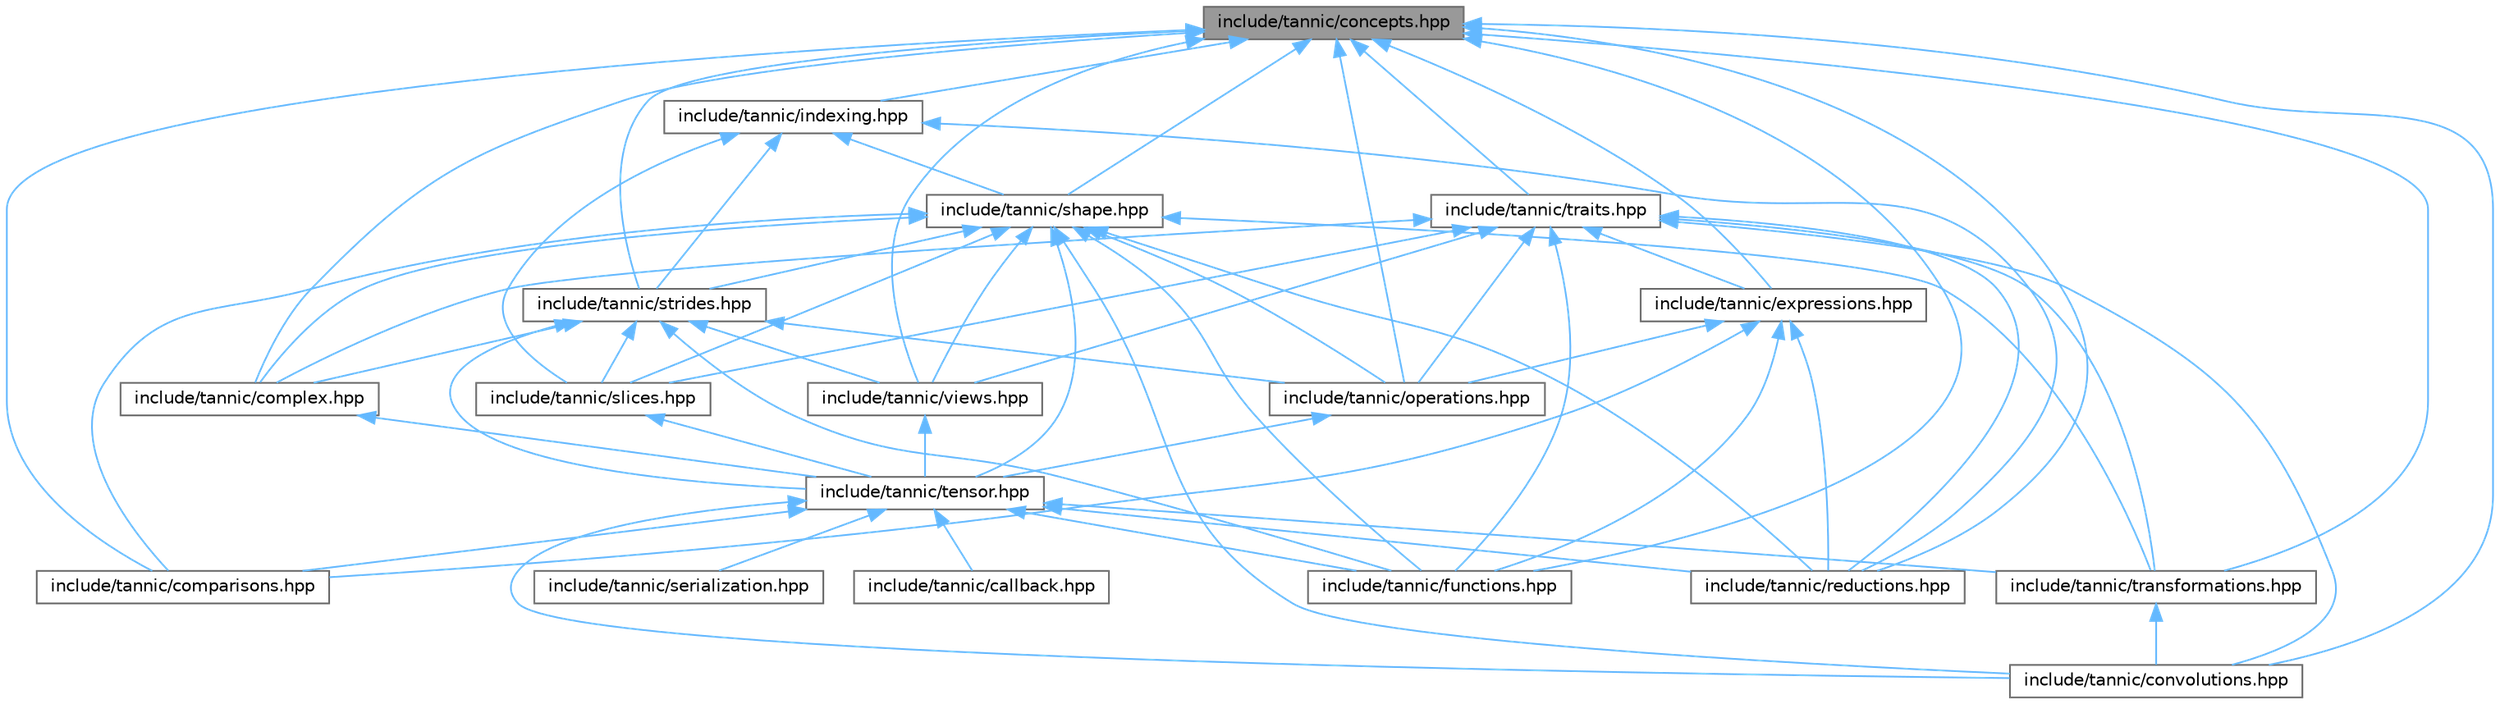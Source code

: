 digraph "include/tannic/concepts.hpp"
{
 // LATEX_PDF_SIZE
  bgcolor="transparent";
  edge [fontname=Helvetica,fontsize=10,labelfontname=Helvetica,labelfontsize=10];
  node [fontname=Helvetica,fontsize=10,shape=box,height=0.2,width=0.4];
  Node1 [id="Node000001",label="include/tannic/concepts.hpp",height=0.2,width=0.4,color="gray40", fillcolor="grey60", style="filled", fontcolor="black",tooltip="Defines core C++20 concepts used throughout the Tannic Tensor Library."];
  Node1 -> Node2 [id="edge60_Node000001_Node000002",dir="back",color="steelblue1",style="solid",tooltip=" "];
  Node2 [id="Node000002",label="include/tannic/comparisons.hpp",height=0.2,width=0.4,color="grey40", fillcolor="white", style="filled",URL="$de/d06/comparisons_8hpp.html",tooltip="Defines element-wise comparison operations for tensor expressions."];
  Node1 -> Node3 [id="edge61_Node000001_Node000003",dir="back",color="steelblue1",style="solid",tooltip=" "];
  Node3 [id="Node000003",label="include/tannic/complex.hpp",height=0.2,width=0.4,color="grey40", fillcolor="white", style="filled",URL="$db/dd8/complex_8hpp.html",tooltip="Complex number operations for the Tannic Tensor Library."];
  Node3 -> Node4 [id="edge62_Node000003_Node000004",dir="back",color="steelblue1",style="solid",tooltip=" "];
  Node4 [id="Node000004",label="include/tannic/tensor.hpp",height=0.2,width=0.4,color="grey40", fillcolor="white", style="filled",URL="$d3/d8b/tensor_8hpp.html",tooltip="Core multidimensional tensor class for the Tannic Tensor Library."];
  Node4 -> Node5 [id="edge63_Node000004_Node000005",dir="back",color="steelblue1",style="solid",tooltip=" "];
  Node5 [id="Node000005",label="include/tannic/callback.hpp",height=0.2,width=0.4,color="grey40", fillcolor="white", style="filled",URL="$da/db7/callback_8hpp.html",tooltip=" "];
  Node4 -> Node2 [id="edge64_Node000004_Node000002",dir="back",color="steelblue1",style="solid",tooltip=" "];
  Node4 -> Node6 [id="edge65_Node000004_Node000006",dir="back",color="steelblue1",style="solid",tooltip=" "];
  Node6 [id="Node000006",label="include/tannic/convolutions.hpp",height=0.2,width=0.4,color="grey40", fillcolor="white", style="filled",URL="$d6/dba/convolutions_8hpp.html",tooltip="Defines tensor convolutional operations."];
  Node4 -> Node7 [id="edge66_Node000004_Node000007",dir="back",color="steelblue1",style="solid",tooltip=" "];
  Node7 [id="Node000007",label="include/tannic/functions.hpp",height=0.2,width=0.4,color="grey40", fillcolor="white", style="filled",URL="$db/d1a/functions_8hpp.html",tooltip="Defines mathematical function operations for tensor expressions."];
  Node4 -> Node8 [id="edge67_Node000004_Node000008",dir="back",color="steelblue1",style="solid",tooltip=" "];
  Node8 [id="Node000008",label="include/tannic/reductions.hpp",height=0.2,width=0.4,color="grey40", fillcolor="white", style="filled",URL="$d1/d01/reductions_8hpp.html",tooltip="Defines reduction operations for tensor expressions."];
  Node4 -> Node9 [id="edge68_Node000004_Node000009",dir="back",color="steelblue1",style="solid",tooltip=" "];
  Node9 [id="Node000009",label="include/tannic/serialization.hpp",height=0.2,width=0.4,color="grey40", fillcolor="white", style="filled",URL="$d8/d21/serialization_8hpp.html",tooltip=" "];
  Node4 -> Node10 [id="edge69_Node000004_Node000010",dir="back",color="steelblue1",style="solid",tooltip=" "];
  Node10 [id="Node000010",label="include/tannic/transformations.hpp",height=0.2,width=0.4,color="grey40", fillcolor="white", style="filled",URL="$d8/d71/transformations_8hpp.html",tooltip="Defines tensor transformation operations."];
  Node10 -> Node6 [id="edge70_Node000010_Node000006",dir="back",color="steelblue1",style="solid",tooltip=" "];
  Node1 -> Node6 [id="edge71_Node000001_Node000006",dir="back",color="steelblue1",style="solid",tooltip=" "];
  Node1 -> Node11 [id="edge72_Node000001_Node000011",dir="back",color="steelblue1",style="solid",tooltip=" "];
  Node11 [id="Node000011",label="include/tannic/expressions.hpp",height=0.2,width=0.4,color="grey40", fillcolor="white", style="filled",URL="$d5/d8b/expressions_8hpp.html",tooltip=" "];
  Node11 -> Node2 [id="edge73_Node000011_Node000002",dir="back",color="steelblue1",style="solid",tooltip=" "];
  Node11 -> Node7 [id="edge74_Node000011_Node000007",dir="back",color="steelblue1",style="solid",tooltip=" "];
  Node11 -> Node12 [id="edge75_Node000011_Node000012",dir="back",color="steelblue1",style="solid",tooltip=" "];
  Node12 [id="Node000012",label="include/tannic/operations.hpp",height=0.2,width=0.4,color="grey40", fillcolor="white", style="filled",URL="$d6/d00/operations_8hpp.html",tooltip="Defines expression templates tensor aritmetic operations."];
  Node12 -> Node4 [id="edge76_Node000012_Node000004",dir="back",color="steelblue1",style="solid",tooltip=" "];
  Node11 -> Node8 [id="edge77_Node000011_Node000008",dir="back",color="steelblue1",style="solid",tooltip=" "];
  Node1 -> Node7 [id="edge78_Node000001_Node000007",dir="back",color="steelblue1",style="solid",tooltip=" "];
  Node1 -> Node13 [id="edge79_Node000001_Node000013",dir="back",color="steelblue1",style="solid",tooltip=" "];
  Node13 [id="Node000013",label="include/tannic/indexing.hpp",height=0.2,width=0.4,color="grey40", fillcolor="white", style="filled",URL="$d7/d1d/indexing_8hpp.html",tooltip="Utilities for index normalization and slicing ranges in the Tannic Tensor Library."];
  Node13 -> Node8 [id="edge80_Node000013_Node000008",dir="back",color="steelblue1",style="solid",tooltip=" "];
  Node13 -> Node14 [id="edge81_Node000013_Node000014",dir="back",color="steelblue1",style="solid",tooltip=" "];
  Node14 [id="Node000014",label="include/tannic/shape.hpp",height=0.2,width=0.4,color="grey40", fillcolor="white", style="filled",URL="$d3/d30/shape_8hpp.html",tooltip="Defines the Shape class for representing tensor dimensions."];
  Node14 -> Node2 [id="edge82_Node000014_Node000002",dir="back",color="steelblue1",style="solid",tooltip=" "];
  Node14 -> Node3 [id="edge83_Node000014_Node000003",dir="back",color="steelblue1",style="solid",tooltip=" "];
  Node14 -> Node6 [id="edge84_Node000014_Node000006",dir="back",color="steelblue1",style="solid",tooltip=" "];
  Node14 -> Node7 [id="edge85_Node000014_Node000007",dir="back",color="steelblue1",style="solid",tooltip=" "];
  Node14 -> Node12 [id="edge86_Node000014_Node000012",dir="back",color="steelblue1",style="solid",tooltip=" "];
  Node14 -> Node8 [id="edge87_Node000014_Node000008",dir="back",color="steelblue1",style="solid",tooltip=" "];
  Node14 -> Node15 [id="edge88_Node000014_Node000015",dir="back",color="steelblue1",style="solid",tooltip=" "];
  Node15 [id="Node000015",label="include/tannic/slices.hpp",height=0.2,width=0.4,color="grey40", fillcolor="white", style="filled",URL="$d4/d71/slices_8hpp.html",tooltip="Implements tensor slicing for expression templates in the Tannic Tensor Library."];
  Node15 -> Node4 [id="edge89_Node000015_Node000004",dir="back",color="steelblue1",style="solid",tooltip=" "];
  Node14 -> Node16 [id="edge90_Node000014_Node000016",dir="back",color="steelblue1",style="solid",tooltip=" "];
  Node16 [id="Node000016",label="include/tannic/strides.hpp",height=0.2,width=0.4,color="grey40", fillcolor="white", style="filled",URL="$d7/d08/strides_8hpp.html",tooltip="Memory layout specification for tensor dimensions in the Tannic Tensor Library."];
  Node16 -> Node3 [id="edge91_Node000016_Node000003",dir="back",color="steelblue1",style="solid",tooltip=" "];
  Node16 -> Node7 [id="edge92_Node000016_Node000007",dir="back",color="steelblue1",style="solid",tooltip=" "];
  Node16 -> Node12 [id="edge93_Node000016_Node000012",dir="back",color="steelblue1",style="solid",tooltip=" "];
  Node16 -> Node15 [id="edge94_Node000016_Node000015",dir="back",color="steelblue1",style="solid",tooltip=" "];
  Node16 -> Node4 [id="edge95_Node000016_Node000004",dir="back",color="steelblue1",style="solid",tooltip=" "];
  Node16 -> Node17 [id="edge96_Node000016_Node000017",dir="back",color="steelblue1",style="solid",tooltip=" "];
  Node17 [id="Node000017",label="include/tannic/views.hpp",height=0.2,width=0.4,color="grey40", fillcolor="white", style="filled",URL="$de/d49/views_8hpp.html",tooltip="Implements views for tensors in the Tannic Tensor Library."];
  Node17 -> Node4 [id="edge97_Node000017_Node000004",dir="back",color="steelblue1",style="solid",tooltip=" "];
  Node14 -> Node4 [id="edge98_Node000014_Node000004",dir="back",color="steelblue1",style="solid",tooltip=" "];
  Node14 -> Node10 [id="edge99_Node000014_Node000010",dir="back",color="steelblue1",style="solid",tooltip=" "];
  Node14 -> Node17 [id="edge100_Node000014_Node000017",dir="back",color="steelblue1",style="solid",tooltip=" "];
  Node13 -> Node15 [id="edge101_Node000013_Node000015",dir="back",color="steelblue1",style="solid",tooltip=" "];
  Node13 -> Node16 [id="edge102_Node000013_Node000016",dir="back",color="steelblue1",style="solid",tooltip=" "];
  Node1 -> Node12 [id="edge103_Node000001_Node000012",dir="back",color="steelblue1",style="solid",tooltip=" "];
  Node1 -> Node8 [id="edge104_Node000001_Node000008",dir="back",color="steelblue1",style="solid",tooltip=" "];
  Node1 -> Node14 [id="edge105_Node000001_Node000014",dir="back",color="steelblue1",style="solid",tooltip=" "];
  Node1 -> Node16 [id="edge106_Node000001_Node000016",dir="back",color="steelblue1",style="solid",tooltip=" "];
  Node1 -> Node18 [id="edge107_Node000001_Node000018",dir="back",color="steelblue1",style="solid",tooltip=" "];
  Node18 [id="Node000018",label="include/tannic/traits.hpp",height=0.2,width=0.4,color="grey40", fillcolor="white", style="filled",URL="$df/d73/traits_8hpp.html",tooltip=" "];
  Node18 -> Node3 [id="edge108_Node000018_Node000003",dir="back",color="steelblue1",style="solid",tooltip=" "];
  Node18 -> Node6 [id="edge109_Node000018_Node000006",dir="back",color="steelblue1",style="solid",tooltip=" "];
  Node18 -> Node11 [id="edge110_Node000018_Node000011",dir="back",color="steelblue1",style="solid",tooltip=" "];
  Node18 -> Node7 [id="edge111_Node000018_Node000007",dir="back",color="steelblue1",style="solid",tooltip=" "];
  Node18 -> Node12 [id="edge112_Node000018_Node000012",dir="back",color="steelblue1",style="solid",tooltip=" "];
  Node18 -> Node8 [id="edge113_Node000018_Node000008",dir="back",color="steelblue1",style="solid",tooltip=" "];
  Node18 -> Node15 [id="edge114_Node000018_Node000015",dir="back",color="steelblue1",style="solid",tooltip=" "];
  Node18 -> Node10 [id="edge115_Node000018_Node000010",dir="back",color="steelblue1",style="solid",tooltip=" "];
  Node18 -> Node17 [id="edge116_Node000018_Node000017",dir="back",color="steelblue1",style="solid",tooltip=" "];
  Node1 -> Node10 [id="edge117_Node000001_Node000010",dir="back",color="steelblue1",style="solid",tooltip=" "];
  Node1 -> Node17 [id="edge118_Node000001_Node000017",dir="back",color="steelblue1",style="solid",tooltip=" "];
}
